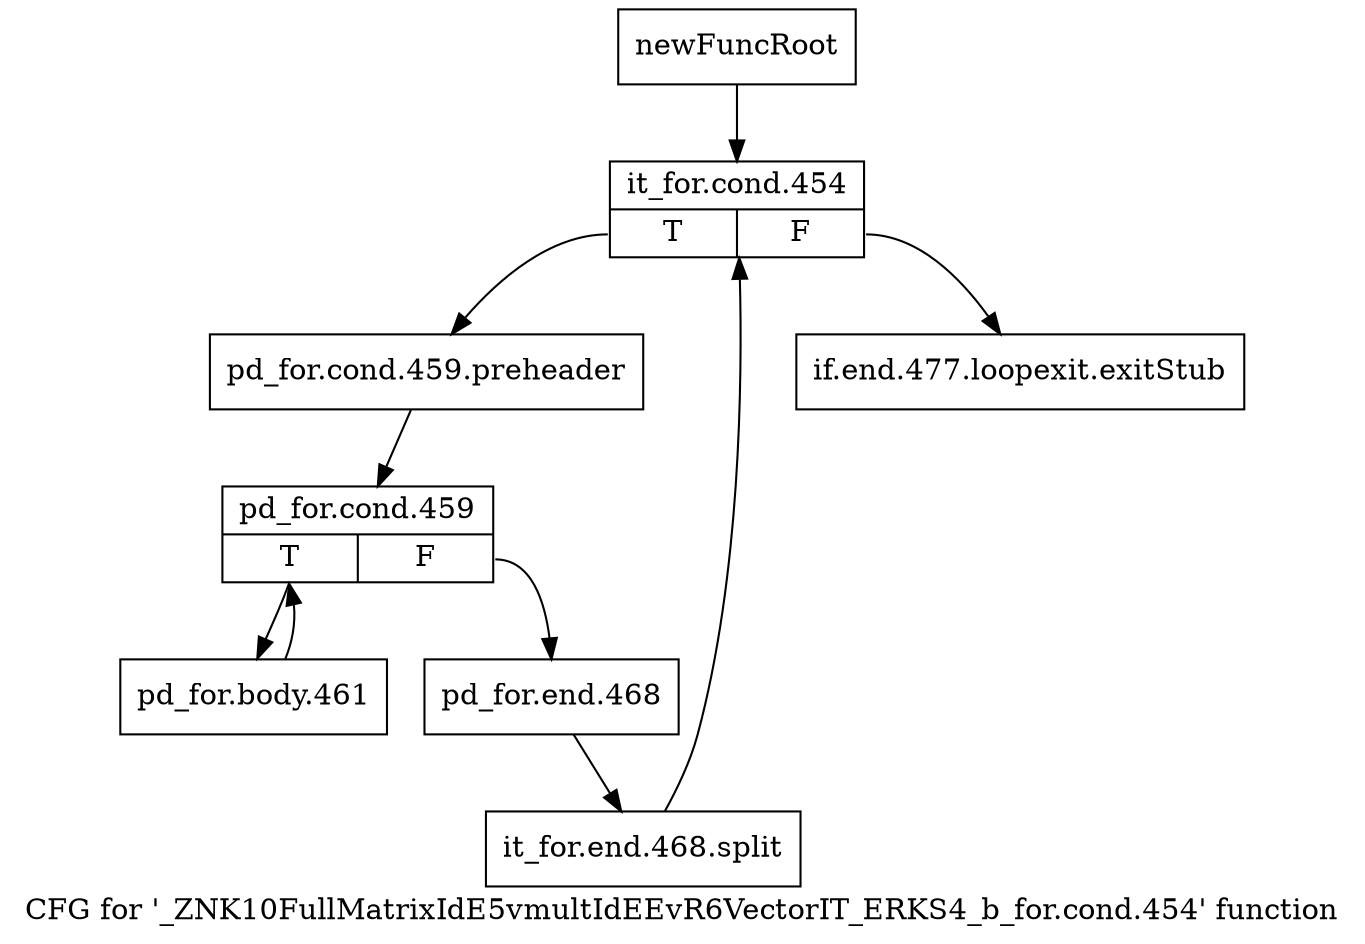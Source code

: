 digraph "CFG for '_ZNK10FullMatrixIdE5vmultIdEEvR6VectorIT_ERKS4_b_for.cond.454' function" {
	label="CFG for '_ZNK10FullMatrixIdE5vmultIdEEvR6VectorIT_ERKS4_b_for.cond.454' function";

	Node0x8ea6ca0 [shape=record,label="{newFuncRoot}"];
	Node0x8ea6ca0 -> Node0x8ea6d40;
	Node0x8ea6cf0 [shape=record,label="{if.end.477.loopexit.exitStub}"];
	Node0x8ea6d40 [shape=record,label="{it_for.cond.454|{<s0>T|<s1>F}}"];
	Node0x8ea6d40:s0 -> Node0x8ea6d90;
	Node0x8ea6d40:s1 -> Node0x8ea6cf0;
	Node0x8ea6d90 [shape=record,label="{pd_for.cond.459.preheader}"];
	Node0x8ea6d90 -> Node0x8ea6de0;
	Node0x8ea6de0 [shape=record,label="{pd_for.cond.459|{<s0>T|<s1>F}}"];
	Node0x8ea6de0:s0 -> Node0x8ea6e80;
	Node0x8ea6de0:s1 -> Node0x8ea6e30;
	Node0x8ea6e30 [shape=record,label="{pd_for.end.468}"];
	Node0x8ea6e30 -> Node0xc530560;
	Node0xc530560 [shape=record,label="{it_for.end.468.split}"];
	Node0xc530560 -> Node0x8ea6d40;
	Node0x8ea6e80 [shape=record,label="{pd_for.body.461}"];
	Node0x8ea6e80 -> Node0x8ea6de0;
}
